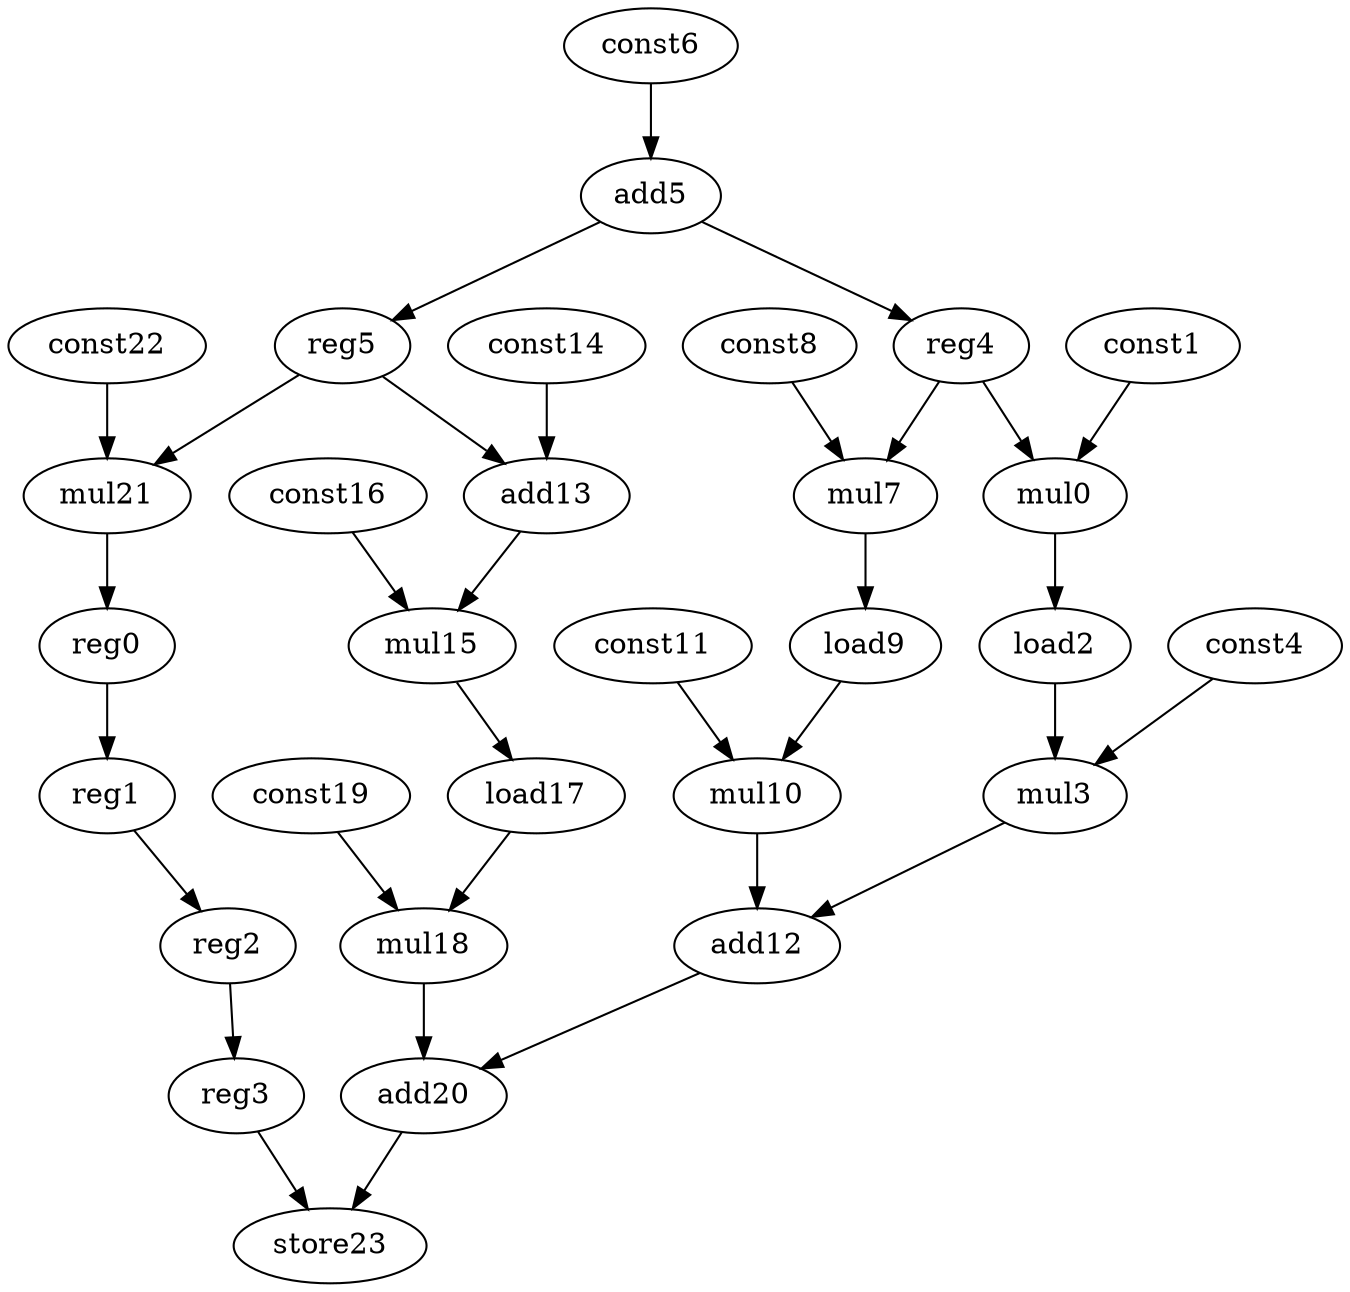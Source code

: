 digraph "G" {
mul0 [label=mul0, opcode=mul];
const1 [label=const1, opcode=const];
load2 [label=load2, opcode=load];
mul3 [label=mul3, opcode=mul];
const4 [label=const4, opcode=const];
add5 [label=add5, opcode=add];
const6 [label=const6, opcode=const];
mul7 [label=mul7, opcode=mul];
const8 [label=const8, opcode=const];
load9 [label=load9, opcode=load];
mul10 [label=mul10, opcode=mul];
const11 [label=const11, opcode=const];
add12 [label=add12, opcode=add];
add13 [label=add13, opcode=add];
const14 [label=const14, opcode=const];
mul15 [label=mul15, opcode=mul];
const16 [label=const16, opcode=const];
load17 [label=load17, opcode=load];
mul18 [label=mul18, opcode=mul];
const19 [label=const19, opcode=const];
add20 [label=add20, opcode=add];
mul21 [label=mul21, opcode=mul];
const22 [label=const22, opcode=const];
store23 [label=store23, opcode=store];
reg4 [label=reg4];
reg5 [label=reg5];
reg0 [label=reg0];
reg1 [label=reg1];
reg2 [label=reg2];
reg3 [label=reg3];
mul0 -> load2  [key=0, operand=0];
const1 -> mul0  [key=0, operand=0];
load2 -> mul3  [key=0, operand=0];
mul3 -> add12  [key=0, operand=1];
const4 -> mul3  [key=0, operand=1];
add5 -> reg4  [key=0];
add5 -> reg5  [key=0];
const6 -> add5  [key=0, operand=1];
mul7 -> load9  [key=0, operand=0];
const8 -> mul7  [key=0, operand=0];
load9 -> mul10  [key=0, operand=0];
mul10 -> add12  [key=0, operand=0];
const11 -> mul10  [key=0, operand=1];
add12 -> add20  [key=0, operand=0];
add13 -> mul15  [key=0, operand=1];
const14 -> add13  [key=0, operand=1];
mul15 -> load17  [key=0, operand=0];
const16 -> mul15  [key=0, operand=0];
load17 -> mul18  [key=0, operand=0];
mul18 -> add20  [key=0, operand=1];
const19 -> mul18  [key=0, operand=1];
add20 -> store23  [key=0, operand=0];
mul21 -> reg0  [key=0];
const22 -> mul21  [key=0, operand=0];
reg4 -> mul7  [key=0, operand=1];
reg4 -> mul0  [key=0, operand=1];
reg5 -> add13  [key=0, operand=0];
reg5 -> mul21  [key=0, operand=1];
reg0 -> reg1  [key=0];
reg1 -> reg2  [key=0];
reg2 -> reg3  [key=0];
reg3 -> store23  [key=0, operand=1];
}
